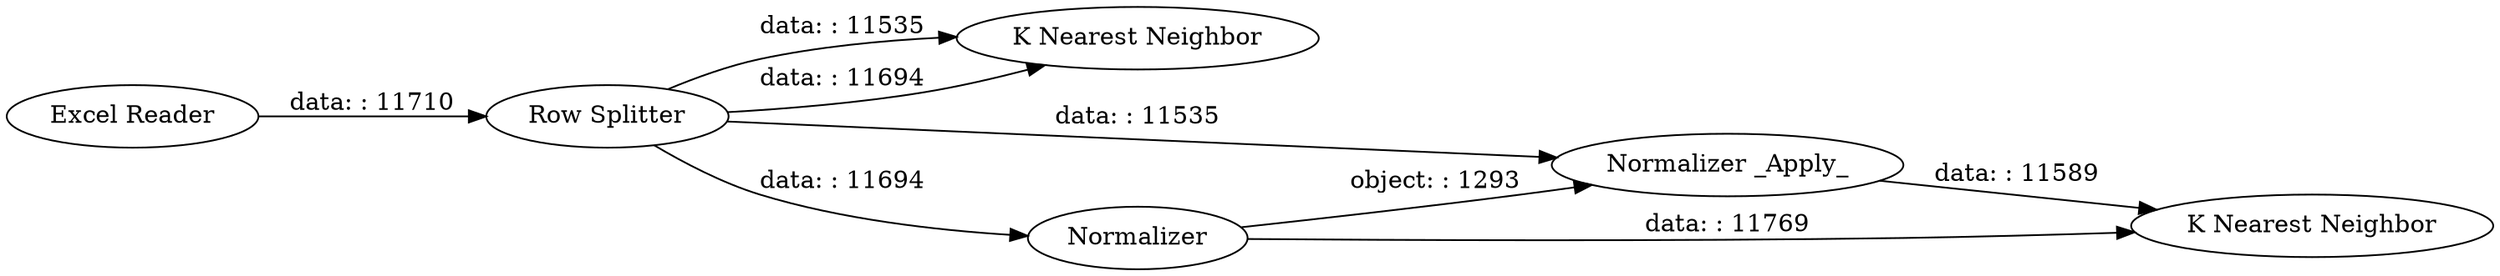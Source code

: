 digraph {
	"-8042481994341774159_6" [label="K Nearest Neighbor"]
	"-8042481994341774159_2" [label="Row Splitter"]
	"-8042481994341774159_4" [label="K Nearest Neighbor"]
	"-8042481994341774159_1" [label="Excel Reader"]
	"-8042481994341774159_5" [label="Normalizer _Apply_"]
	"-8042481994341774159_3" [label=Normalizer]
	"-8042481994341774159_2" -> "-8042481994341774159_5" [label="data: : 11535"]
	"-8042481994341774159_3" -> "-8042481994341774159_6" [label="data: : 11769"]
	"-8042481994341774159_2" -> "-8042481994341774159_4" [label="data: : 11535"]
	"-8042481994341774159_2" -> "-8042481994341774159_3" [label="data: : 11694"]
	"-8042481994341774159_5" -> "-8042481994341774159_6" [label="data: : 11589"]
	"-8042481994341774159_1" -> "-8042481994341774159_2" [label="data: : 11710"]
	"-8042481994341774159_2" -> "-8042481994341774159_4" [label="data: : 11694"]
	"-8042481994341774159_3" -> "-8042481994341774159_5" [label="object: : 1293"]
	rankdir=LR
}
